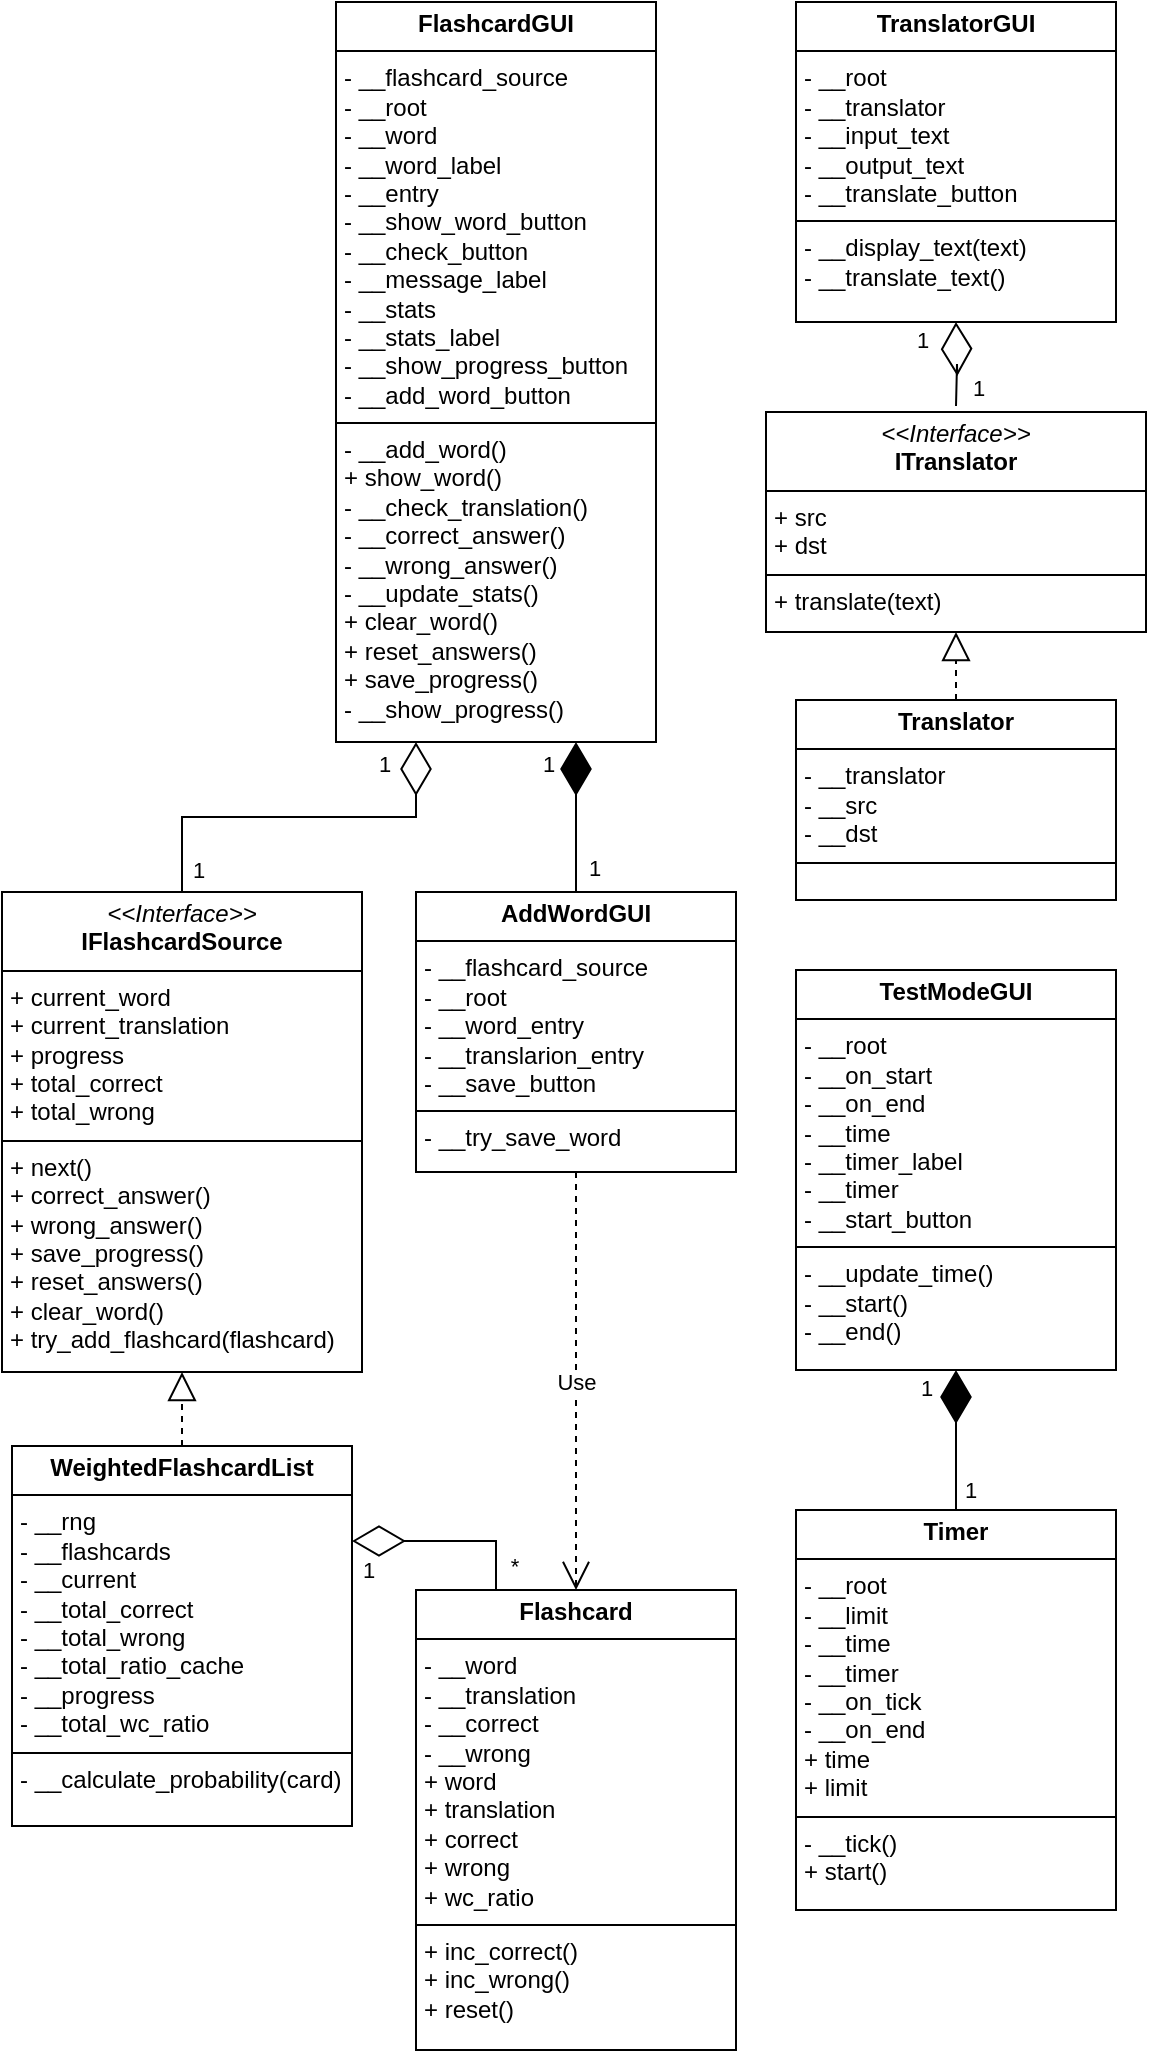 <mxfile version="25.0.3">
  <diagram name="Page-1" id="c4acf3e9-155e-7222-9cf6-157b1a14988f">
    <mxGraphModel dx="1323" dy="1193" grid="1" gridSize="10" guides="1" tooltips="1" connect="1" arrows="1" fold="1" page="1" pageScale="1" pageWidth="850" pageHeight="1100" background="none" math="0" shadow="0">
      <root>
        <mxCell id="0" />
        <mxCell id="1" parent="0" />
        <mxCell id="ZEexUDCB_ptRe4WTlXXO-2" value="&lt;p style=&quot;margin:0px;margin-top:4px;text-align:center;&quot;&gt;&lt;i&gt;&amp;lt;&amp;lt;Interface&amp;gt;&amp;gt;&lt;/i&gt;&lt;br&gt;&lt;b&gt;IFlashcardSource&lt;/b&gt;&lt;/p&gt;&lt;hr size=&quot;1&quot; style=&quot;border-style:solid;&quot;&gt;&lt;p style=&quot;margin:0px;margin-left:4px;&quot;&gt;+ current_word&lt;br&gt;+ current_translation&lt;/p&gt;&lt;p style=&quot;margin:0px;margin-left:4px;&quot;&gt;+ progress&lt;/p&gt;&lt;p style=&quot;margin:0px;margin-left:4px;&quot;&gt;+ total_correct&lt;/p&gt;&lt;p style=&quot;margin:0px;margin-left:4px;&quot;&gt;+ total_wrong&lt;br&gt;&lt;/p&gt;&lt;hr size=&quot;1&quot; style=&quot;border-style:solid;&quot;&gt;&lt;p style=&quot;margin:0px;margin-left:4px;&quot;&gt;+ next()&lt;/p&gt;&lt;p style=&quot;margin:0px;margin-left:4px;&quot;&gt;+ correct_answer()&lt;/p&gt;&lt;p style=&quot;margin:0px;margin-left:4px;&quot;&gt;+ wrong_answer()&lt;/p&gt;&lt;p style=&quot;margin:0px;margin-left:4px;&quot;&gt;+ save_progress()&lt;/p&gt;&lt;p style=&quot;margin:0px;margin-left:4px;&quot;&gt;+ reset_answers()&lt;/p&gt;&lt;p style=&quot;margin:0px;margin-left:4px;&quot;&gt;+ clear_word()&lt;/p&gt;&lt;p style=&quot;margin:0px;margin-left:4px;&quot;&gt;+ try_add_flashcard(flashcard)&lt;br&gt;&lt;/p&gt;&lt;p style=&quot;margin:0px;margin-left:4px;&quot;&gt;&lt;br&gt;&lt;/p&gt;" style="verticalAlign=top;align=left;overflow=fill;html=1;whiteSpace=wrap;" parent="1" vertex="1">
          <mxGeometry x="120" y="485" width="180" height="240" as="geometry" />
        </mxCell>
        <mxCell id="ZEexUDCB_ptRe4WTlXXO-8" value="&lt;p style=&quot;margin:0px;margin-top:4px;text-align:center;&quot;&gt;&lt;b&gt;FlashcardGUI&lt;/b&gt;&lt;/p&gt;&lt;hr size=&quot;1&quot; style=&quot;border-style:solid;&quot;&gt;&lt;p style=&quot;margin:0px;margin-left:4px;&quot;&gt;- __flashcard_source&lt;/p&gt;&lt;p style=&quot;margin:0px;margin-left:4px;&quot;&gt;- __root&lt;/p&gt;&lt;p style=&quot;margin:0px;margin-left:4px;&quot;&gt;- __word&lt;br&gt;&lt;/p&gt;&lt;p style=&quot;margin:0px;margin-left:4px;&quot;&gt;- __word_label&lt;/p&gt;&lt;p style=&quot;margin:0px;margin-left:4px;&quot;&gt;- __entry&lt;/p&gt;&lt;p style=&quot;margin:0px;margin-left:4px;&quot;&gt;- __show_word_button&lt;/p&gt;&lt;p style=&quot;margin:0px;margin-left:4px;&quot;&gt;- __check_button&lt;/p&gt;&lt;p style=&quot;margin:0px;margin-left:4px;&quot;&gt;- __message_label&lt;/p&gt;&lt;p style=&quot;margin:0px;margin-left:4px;&quot;&gt;- __stats&lt;/p&gt;&lt;p style=&quot;margin:0px;margin-left:4px;&quot;&gt;- __stats_label&lt;/p&gt;&lt;p style=&quot;margin:0px;margin-left:4px;&quot;&gt;- __show_progress_button&lt;/p&gt;&lt;p style=&quot;margin:0px;margin-left:4px;&quot;&gt;- __add_word_button&lt;br&gt;&lt;/p&gt;&lt;hr size=&quot;1&quot; style=&quot;border-style:solid;&quot;&gt;&lt;p style=&quot;margin:0px;margin-left:4px;&quot;&gt;- __add_word()&lt;/p&gt;&lt;p style=&quot;margin:0px;margin-left:4px;&quot;&gt;+ show_word()&lt;/p&gt;&lt;p style=&quot;margin:0px;margin-left:4px;&quot;&gt;- __check_translation()&lt;/p&gt;&lt;p style=&quot;margin:0px;margin-left:4px;&quot;&gt;- __correct_answer()&lt;/p&gt;&lt;p style=&quot;margin:0px;margin-left:4px;&quot;&gt;- __wrong_answer()&lt;/p&gt;&lt;p style=&quot;margin:0px;margin-left:4px;&quot;&gt;- __update_stats()&lt;/p&gt;&lt;p style=&quot;margin:0px;margin-left:4px;&quot;&gt;+ clear_word()&lt;/p&gt;&lt;p style=&quot;margin:0px;margin-left:4px;&quot;&gt;+ reset_answers()&lt;/p&gt;&lt;p style=&quot;margin:0px;margin-left:4px;&quot;&gt;+ save_progress()&lt;/p&gt;&lt;p style=&quot;margin:0px;margin-left:4px;&quot;&gt;- __show_progress()&lt;br&gt;&lt;/p&gt;" style="verticalAlign=top;align=left;overflow=fill;html=1;whiteSpace=wrap;" parent="1" vertex="1">
          <mxGeometry x="287" y="40" width="160" height="370" as="geometry" />
        </mxCell>
        <mxCell id="ZEexUDCB_ptRe4WTlXXO-9" value="&lt;p style=&quot;margin:0px;margin-top:4px;text-align:center;&quot;&gt;&lt;b&gt;AddWordGUI&lt;/b&gt;&lt;/p&gt;&lt;hr size=&quot;1&quot; style=&quot;border-style:solid;&quot;&gt;&lt;p style=&quot;margin:0px;margin-left:4px;&quot;&gt;- __flashcard_source&lt;/p&gt;&lt;p style=&quot;margin:0px;margin-left:4px;&quot;&gt;- __root&lt;/p&gt;&lt;p style=&quot;margin:0px;margin-left:4px;&quot;&gt;- __word_entry&lt;/p&gt;&lt;p style=&quot;margin:0px;margin-left:4px;&quot;&gt;- __translarion_entry&lt;/p&gt;&lt;p style=&quot;margin:0px;margin-left:4px;&quot;&gt;- __save_button&lt;br&gt;&lt;/p&gt;&lt;hr size=&quot;1&quot; style=&quot;border-style:solid;&quot;&gt;&lt;p style=&quot;margin:0px;margin-left:4px;&quot;&gt;- __try_save_word&lt;br&gt;&lt;/p&gt;" style="verticalAlign=top;align=left;overflow=fill;html=1;whiteSpace=wrap;" parent="1" vertex="1">
          <mxGeometry x="327" y="485" width="160" height="140" as="geometry" />
        </mxCell>
        <mxCell id="ZEexUDCB_ptRe4WTlXXO-10" value="&lt;p style=&quot;margin:0px;margin-top:4px;text-align:center;&quot;&gt;&lt;b&gt;Timer&lt;/b&gt;&lt;br&gt;&lt;/p&gt;&lt;hr size=&quot;1&quot; style=&quot;border-style:solid;&quot;&gt;&lt;p style=&quot;margin:0px;margin-left:4px;&quot;&gt;- __root&lt;/p&gt;&lt;p style=&quot;margin:0px;margin-left:4px;&quot;&gt;- __limit&lt;/p&gt;&lt;p style=&quot;margin:0px;margin-left:4px;&quot;&gt;- __time&lt;/p&gt;&lt;p style=&quot;margin:0px;margin-left:4px;&quot;&gt;- __timer&lt;/p&gt;&lt;p style=&quot;margin:0px;margin-left:4px;&quot;&gt;- __on_tick&lt;/p&gt;&lt;p style=&quot;margin:0px;margin-left:4px;&quot;&gt;- __on_end&lt;/p&gt;&lt;p style=&quot;margin:0px;margin-left:4px;&quot;&gt;+ time&lt;/p&gt;&lt;p style=&quot;margin:0px;margin-left:4px;&quot;&gt;+ limit&lt;br&gt;&lt;/p&gt;&lt;hr size=&quot;1&quot; style=&quot;border-style:solid;&quot;&gt;&lt;p style=&quot;margin:0px;margin-left:4px;&quot;&gt;- __tick()&lt;/p&gt;&lt;p style=&quot;margin:0px;margin-left:4px;&quot;&gt;+ start()&lt;br&gt;&lt;/p&gt;" style="verticalAlign=top;align=left;overflow=fill;html=1;whiteSpace=wrap;" parent="1" vertex="1">
          <mxGeometry x="517" y="794" width="160" height="200" as="geometry" />
        </mxCell>
        <mxCell id="ZEexUDCB_ptRe4WTlXXO-11" value="&lt;p style=&quot;margin:0px;margin-top:4px;text-align:center;&quot;&gt;&lt;b&gt;TestModeGUI&lt;/b&gt;&lt;br&gt;&lt;/p&gt;&lt;hr size=&quot;1&quot; style=&quot;border-style:solid;&quot;&gt;&lt;p style=&quot;margin:0px;margin-left:4px;&quot;&gt;- __root&lt;/p&gt;&lt;p style=&quot;margin:0px;margin-left:4px;&quot;&gt;- __on_start&lt;/p&gt;&lt;p style=&quot;margin:0px;margin-left:4px;&quot;&gt;- __on_end&lt;/p&gt;&lt;p style=&quot;margin:0px;margin-left:4px;&quot;&gt;- __time&lt;/p&gt;&lt;p style=&quot;margin:0px;margin-left:4px;&quot;&gt;- __timer_label&lt;/p&gt;&lt;p style=&quot;margin:0px;margin-left:4px;&quot;&gt;- __timer&lt;/p&gt;&lt;p style=&quot;margin:0px;margin-left:4px;&quot;&gt;- __start_button&lt;br&gt;&lt;/p&gt;&lt;hr size=&quot;1&quot; style=&quot;border-style:solid;&quot;&gt;&lt;p style=&quot;margin:0px;margin-left:4px;&quot;&gt;- __update_time()&lt;/p&gt;&lt;p style=&quot;margin:0px;margin-left:4px;&quot;&gt;- __start()&lt;/p&gt;&lt;p style=&quot;margin:0px;margin-left:4px;&quot;&gt;- __end()&lt;br&gt;&lt;/p&gt;" style="verticalAlign=top;align=left;overflow=fill;html=1;whiteSpace=wrap;" parent="1" vertex="1">
          <mxGeometry x="517" y="524" width="160" height="200" as="geometry" />
        </mxCell>
        <mxCell id="ZEexUDCB_ptRe4WTlXXO-12" value="&lt;p style=&quot;margin:0px;margin-top:4px;text-align:center;&quot;&gt;&lt;i&gt;&amp;lt;&amp;lt;Interface&amp;gt;&amp;gt;&lt;/i&gt;&lt;br&gt;&lt;b&gt;ITranslator&lt;/b&gt;&lt;/p&gt;&lt;hr size=&quot;1&quot; style=&quot;border-style:solid;&quot;&gt;&lt;p style=&quot;margin:0px;margin-left:4px;&quot;&gt;+ src&lt;/p&gt;&lt;p style=&quot;margin:0px;margin-left:4px;&quot;&gt;+ dst&lt;br&gt;&lt;/p&gt;&lt;hr size=&quot;1&quot; style=&quot;border-style:solid;&quot;&gt;&lt;p style=&quot;margin:0px;margin-left:4px;&quot;&gt;+ translate(text)&lt;br&gt;&lt;/p&gt;" style="verticalAlign=top;align=left;overflow=fill;html=1;whiteSpace=wrap;" parent="1" vertex="1">
          <mxGeometry x="502" y="245" width="190" height="110" as="geometry" />
        </mxCell>
        <mxCell id="ZEexUDCB_ptRe4WTlXXO-13" value="&lt;p style=&quot;margin:0px;margin-top:4px;text-align:center;&quot;&gt;&lt;b&gt;TranslatorGUI&lt;/b&gt;&lt;br&gt;&lt;/p&gt;&lt;hr size=&quot;1&quot; style=&quot;border-style:solid;&quot;&gt;&lt;p style=&quot;margin:0px;margin-left:4px;&quot;&gt;- __root&lt;/p&gt;&lt;p style=&quot;margin:0px;margin-left:4px;&quot;&gt;- __translator&lt;/p&gt;&lt;p style=&quot;margin:0px;margin-left:4px;&quot;&gt;- __input_text&lt;/p&gt;&lt;p style=&quot;margin:0px;margin-left:4px;&quot;&gt;- __output_text&lt;/p&gt;&lt;p style=&quot;margin:0px;margin-left:4px;&quot;&gt;- __translate_button&lt;br&gt;&lt;/p&gt;&lt;hr size=&quot;1&quot; style=&quot;border-style:solid;&quot;&gt;&lt;p style=&quot;margin:0px;margin-left:4px;&quot;&gt;- __display_text(text)&lt;/p&gt;&lt;p style=&quot;margin:0px;margin-left:4px;&quot;&gt;- __translate_text()&lt;br&gt;&lt;/p&gt;" style="verticalAlign=top;align=left;overflow=fill;html=1;whiteSpace=wrap;" parent="1" vertex="1">
          <mxGeometry x="517" y="40" width="160" height="160" as="geometry" />
        </mxCell>
        <mxCell id="ZEexUDCB_ptRe4WTlXXO-14" value="&lt;p style=&quot;margin:0px;margin-top:4px;text-align:center;&quot;&gt;&lt;b&gt;Translator&lt;/b&gt;&lt;br&gt;&lt;/p&gt;&lt;hr size=&quot;1&quot; style=&quot;border-style:solid;&quot;&gt;&lt;p style=&quot;margin:0px;margin-left:4px;&quot;&gt;- __translator&lt;/p&gt;&lt;p style=&quot;margin:0px;margin-left:4px;&quot;&gt;- __src&lt;/p&gt;&lt;p style=&quot;margin:0px;margin-left:4px;&quot;&gt;- __dst&lt;br&gt;&lt;/p&gt;&lt;hr size=&quot;1&quot; style=&quot;border-style:solid;&quot;&gt;&lt;p style=&quot;margin:0px;margin-left:4px;&quot;&gt;&lt;br&gt;&lt;/p&gt;" style="verticalAlign=top;align=left;overflow=fill;html=1;whiteSpace=wrap;" parent="1" vertex="1">
          <mxGeometry x="517" y="389" width="160" height="100" as="geometry" />
        </mxCell>
        <mxCell id="ZEexUDCB_ptRe4WTlXXO-15" value="&lt;p style=&quot;margin:0px;margin-top:4px;text-align:center;&quot;&gt;&lt;b&gt;Flashcard&lt;/b&gt;&lt;br&gt;&lt;/p&gt;&lt;hr size=&quot;1&quot; style=&quot;border-style:solid;&quot;&gt;&lt;p style=&quot;margin:0px;margin-left:4px;&quot;&gt;- __word&lt;/p&gt;&lt;p style=&quot;margin:0px;margin-left:4px;&quot;&gt;- __translation&lt;/p&gt;&lt;p style=&quot;margin:0px;margin-left:4px;&quot;&gt;- __correct&lt;/p&gt;&lt;p style=&quot;margin:0px;margin-left:4px;&quot;&gt;- __wrong&lt;/p&gt;&lt;p style=&quot;margin:0px;margin-left:4px;&quot;&gt;+ word&lt;/p&gt;&lt;p style=&quot;margin:0px;margin-left:4px;&quot;&gt;+ translation&lt;/p&gt;&lt;p style=&quot;margin:0px;margin-left:4px;&quot;&gt;+ correct&lt;/p&gt;&lt;p style=&quot;margin:0px;margin-left:4px;&quot;&gt;+ wrong&lt;/p&gt;&lt;p style=&quot;margin:0px;margin-left:4px;&quot;&gt;+ wc_ratio&lt;br&gt;&lt;/p&gt;&lt;hr size=&quot;1&quot; style=&quot;border-style:solid;&quot;&gt;&lt;p style=&quot;margin:0px;margin-left:4px;&quot;&gt;+ inc_correct()&lt;/p&gt;&lt;p style=&quot;margin:0px;margin-left:4px;&quot;&gt;+ inc_wrong()&lt;/p&gt;&lt;p style=&quot;margin:0px;margin-left:4px;&quot;&gt;+ reset()&lt;br&gt;&lt;/p&gt;" style="verticalAlign=top;align=left;overflow=fill;html=1;whiteSpace=wrap;" parent="1" vertex="1">
          <mxGeometry x="327" y="834" width="160" height="230" as="geometry" />
        </mxCell>
        <mxCell id="ZEexUDCB_ptRe4WTlXXO-16" value="&lt;p style=&quot;margin:0px;margin-top:4px;text-align:center;&quot;&gt;&lt;b&gt;WeightedFlashcardList&lt;/b&gt;&lt;br&gt;&lt;/p&gt;&lt;hr size=&quot;1&quot; style=&quot;border-style:solid;&quot;&gt;&lt;p style=&quot;margin:0px;margin-left:4px;&quot;&gt;- __rng&lt;/p&gt;&lt;p style=&quot;margin:0px;margin-left:4px;&quot;&gt;- __flashcards&lt;/p&gt;&lt;p style=&quot;margin:0px;margin-left:4px;&quot;&gt;- __current&lt;/p&gt;&lt;p style=&quot;margin:0px;margin-left:4px;&quot;&gt;- __total_correct&lt;/p&gt;&lt;p style=&quot;margin:0px;margin-left:4px;&quot;&gt;- __total_wrong&lt;/p&gt;&lt;p style=&quot;margin:0px;margin-left:4px;&quot;&gt;- __total_ratio_cache&lt;/p&gt;&lt;p style=&quot;margin:0px;margin-left:4px;&quot;&gt;- __progress&lt;/p&gt;&lt;p style=&quot;margin:0px;margin-left:4px;&quot;&gt;- __total_wc_ratio&lt;br&gt;&lt;/p&gt;&lt;hr size=&quot;1&quot; style=&quot;border-style:solid;&quot;&gt;&lt;p style=&quot;margin:0px;margin-left:4px;&quot;&gt;- __calculate_probability(card)&lt;br&gt;&lt;/p&gt;" style="verticalAlign=top;align=left;overflow=fill;html=1;whiteSpace=wrap;" parent="1" vertex="1">
          <mxGeometry x="125" y="762" width="170" height="190" as="geometry" />
        </mxCell>
        <mxCell id="ZEexUDCB_ptRe4WTlXXO-20" value="" style="endArrow=block;dashed=1;endFill=0;endSize=12;html=1;rounded=0;exitX=0.5;exitY=0;exitDx=0;exitDy=0;entryX=0.5;entryY=1;entryDx=0;entryDy=0;edgeStyle=orthogonalEdgeStyle;" parent="1" source="ZEexUDCB_ptRe4WTlXXO-16" target="ZEexUDCB_ptRe4WTlXXO-2" edge="1">
          <mxGeometry width="160" relative="1" as="geometry">
            <mxPoint x="210" y="826" as="sourcePoint" />
            <mxPoint x="370" y="826" as="targetPoint" />
          </mxGeometry>
        </mxCell>
        <mxCell id="ZEexUDCB_ptRe4WTlXXO-23" value="" style="endArrow=block;dashed=1;endFill=0;endSize=12;html=1;rounded=0;entryX=0.5;entryY=1;entryDx=0;entryDy=0;exitX=0.5;exitY=0;exitDx=0;exitDy=0;edgeStyle=orthogonalEdgeStyle;" parent="1" source="ZEexUDCB_ptRe4WTlXXO-14" target="ZEexUDCB_ptRe4WTlXXO-12" edge="1">
          <mxGeometry width="160" relative="1" as="geometry">
            <mxPoint x="812" y="562" as="sourcePoint" />
            <mxPoint x="597" y="352.0" as="targetPoint" />
          </mxGeometry>
        </mxCell>
        <mxCell id="ZEexUDCB_ptRe4WTlXXO-47" value="" style="endArrow=diamondThin;endFill=1;endSize=24;html=1;rounded=0;entryX=0.75;entryY=1;entryDx=0;entryDy=0;exitX=0.5;exitY=0;exitDx=0;exitDy=0;edgeStyle=orthogonalEdgeStyle;" parent="1" source="ZEexUDCB_ptRe4WTlXXO-9" target="ZEexUDCB_ptRe4WTlXXO-8" edge="1">
          <mxGeometry width="160" relative="1" as="geometry">
            <mxPoint x="340" y="440" as="sourcePoint" />
            <mxPoint x="500" y="440" as="targetPoint" />
          </mxGeometry>
        </mxCell>
        <mxCell id="ZEexUDCB_ptRe4WTlXXO-48" value="1" style="edgeLabel;html=1;align=center;verticalAlign=middle;resizable=0;points=[];" parent="ZEexUDCB_ptRe4WTlXXO-47" vertex="1" connectable="0">
          <mxGeometry x="-0.125" y="5" relative="1" as="geometry">
            <mxPoint x="-9" y="-31" as="offset" />
          </mxGeometry>
        </mxCell>
        <mxCell id="ZEexUDCB_ptRe4WTlXXO-50" value="1" style="edgeLabel;html=1;align=center;verticalAlign=middle;resizable=0;points=[];" parent="ZEexUDCB_ptRe4WTlXXO-47" vertex="1" connectable="0">
          <mxGeometry x="-0.183" y="-2" relative="1" as="geometry">
            <mxPoint x="7" y="18" as="offset" />
          </mxGeometry>
        </mxCell>
        <mxCell id="ZEexUDCB_ptRe4WTlXXO-51" value="" style="endArrow=diamondThin;endFill=0;endSize=24;html=1;rounded=0;entryX=0.25;entryY=1;entryDx=0;entryDy=0;edgeStyle=orthogonalEdgeStyle;exitX=0.5;exitY=0;exitDx=0;exitDy=0;" parent="1" source="ZEexUDCB_ptRe4WTlXXO-2" target="ZEexUDCB_ptRe4WTlXXO-8" edge="1">
          <mxGeometry width="160" relative="1" as="geometry">
            <mxPoint x="200" y="420" as="sourcePoint" />
            <mxPoint x="320" y="450" as="targetPoint" />
          </mxGeometry>
        </mxCell>
        <mxCell id="ZEexUDCB_ptRe4WTlXXO-52" value="&lt;div&gt;1&lt;/div&gt;" style="edgeLabel;html=1;align=center;verticalAlign=middle;resizable=0;points=[];" parent="ZEexUDCB_ptRe4WTlXXO-51" vertex="1" connectable="0">
          <mxGeometry x="0.882" y="-1" relative="1" as="geometry">
            <mxPoint x="-17" y="-1" as="offset" />
          </mxGeometry>
        </mxCell>
        <mxCell id="ZEexUDCB_ptRe4WTlXXO-53" value="1" style="edgeLabel;html=1;align=center;verticalAlign=middle;resizable=0;points=[];" parent="ZEexUDCB_ptRe4WTlXXO-51" vertex="1" connectable="0">
          <mxGeometry x="-0.833" relative="1" as="geometry">
            <mxPoint x="8" y="5" as="offset" />
          </mxGeometry>
        </mxCell>
        <mxCell id="ZEexUDCB_ptRe4WTlXXO-54" value="" style="endArrow=diamondThin;endFill=0;endSize=24;html=1;rounded=0;entryX=1;entryY=0.25;entryDx=0;entryDy=0;exitX=0.25;exitY=0;exitDx=0;exitDy=0;edgeStyle=orthogonalEdgeStyle;" parent="1" source="ZEexUDCB_ptRe4WTlXXO-15" target="ZEexUDCB_ptRe4WTlXXO-16" edge="1">
          <mxGeometry width="160" relative="1" as="geometry">
            <mxPoint x="350" y="790" as="sourcePoint" />
            <mxPoint x="510" y="790" as="targetPoint" />
          </mxGeometry>
        </mxCell>
        <mxCell id="ZEexUDCB_ptRe4WTlXXO-55" value="1" style="edgeLabel;html=1;align=center;verticalAlign=middle;resizable=0;points=[];" parent="ZEexUDCB_ptRe4WTlXXO-54" vertex="1" connectable="0">
          <mxGeometry x="0.731" y="-4" relative="1" as="geometry">
            <mxPoint x="-5" y="18" as="offset" />
          </mxGeometry>
        </mxCell>
        <mxCell id="cpF7dlshNfHZRJUTmk8Q-1" value="*" style="edgeLabel;html=1;align=center;verticalAlign=middle;resizable=0;points=[];" vertex="1" connectable="0" parent="ZEexUDCB_ptRe4WTlXXO-54">
          <mxGeometry x="-0.751" relative="1" as="geometry">
            <mxPoint x="9" as="offset" />
          </mxGeometry>
        </mxCell>
        <mxCell id="ZEexUDCB_ptRe4WTlXXO-57" value="" style="endArrow=diamondThin;endFill=1;endSize=24;html=1;rounded=0;entryX=0.5;entryY=1;entryDx=0;entryDy=0;exitX=0.5;exitY=0;exitDx=0;exitDy=0;edgeStyle=orthogonalEdgeStyle;" parent="1" source="ZEexUDCB_ptRe4WTlXXO-10" target="ZEexUDCB_ptRe4WTlXXO-11" edge="1">
          <mxGeometry width="160" relative="1" as="geometry">
            <mxPoint x="470" y="760" as="sourcePoint" />
            <mxPoint x="630" y="760" as="targetPoint" />
          </mxGeometry>
        </mxCell>
        <mxCell id="ZEexUDCB_ptRe4WTlXXO-58" value="1" style="edgeLabel;html=1;align=center;verticalAlign=middle;resizable=0;points=[];" parent="ZEexUDCB_ptRe4WTlXXO-57" vertex="1" connectable="0">
          <mxGeometry x="0.637" y="-3" relative="1" as="geometry">
            <mxPoint x="-18" y="-4" as="offset" />
          </mxGeometry>
        </mxCell>
        <mxCell id="ZEexUDCB_ptRe4WTlXXO-59" value="1" style="edgeLabel;html=1;align=center;verticalAlign=middle;resizable=0;points=[];" parent="ZEexUDCB_ptRe4WTlXXO-57" vertex="1" connectable="0">
          <mxGeometry x="-0.686" relative="1" as="geometry">
            <mxPoint x="7" y="1" as="offset" />
          </mxGeometry>
        </mxCell>
        <mxCell id="ZEexUDCB_ptRe4WTlXXO-60" value="" style="endArrow=diamondThin;endFill=0;endSize=24;html=1;rounded=0;exitX=0.5;exitY=0;exitDx=0;exitDy=0;entryX=0.5;entryY=1;entryDx=0;entryDy=0;edgeStyle=orthogonalEdgeStyle;" parent="1" target="ZEexUDCB_ptRe4WTlXXO-13" edge="1">
          <mxGeometry width="160" relative="1" as="geometry">
            <mxPoint x="597" y="242.0" as="sourcePoint" />
            <mxPoint x="760" y="204" as="targetPoint" />
          </mxGeometry>
        </mxCell>
        <mxCell id="ZEexUDCB_ptRe4WTlXXO-61" value="1" style="edgeLabel;html=1;align=center;verticalAlign=middle;resizable=0;points=[];" parent="ZEexUDCB_ptRe4WTlXXO-60" vertex="1" connectable="0">
          <mxGeometry x="0.34" y="-2" relative="1" as="geometry">
            <mxPoint x="-19" y="-5" as="offset" />
          </mxGeometry>
        </mxCell>
        <mxCell id="ZEexUDCB_ptRe4WTlXXO-62" value="1" style="edgeLabel;html=1;align=center;verticalAlign=middle;resizable=0;points=[];" parent="ZEexUDCB_ptRe4WTlXXO-60" vertex="1" connectable="0">
          <mxGeometry x="-0.639" y="2" relative="1" as="geometry">
            <mxPoint x="13" y="-2" as="offset" />
          </mxGeometry>
        </mxCell>
        <mxCell id="cpF7dlshNfHZRJUTmk8Q-2" value="Use" style="endArrow=open;endSize=12;dashed=1;html=1;rounded=0;exitX=0.5;exitY=1;exitDx=0;exitDy=0;entryX=0.5;entryY=0;entryDx=0;entryDy=0;edgeStyle=orthogonalEdgeStyle;" edge="1" parent="1" source="ZEexUDCB_ptRe4WTlXXO-9" target="ZEexUDCB_ptRe4WTlXXO-15">
          <mxGeometry width="160" relative="1" as="geometry">
            <mxPoint x="400" y="720" as="sourcePoint" />
            <mxPoint x="560" y="720" as="targetPoint" />
          </mxGeometry>
        </mxCell>
      </root>
    </mxGraphModel>
  </diagram>
</mxfile>
